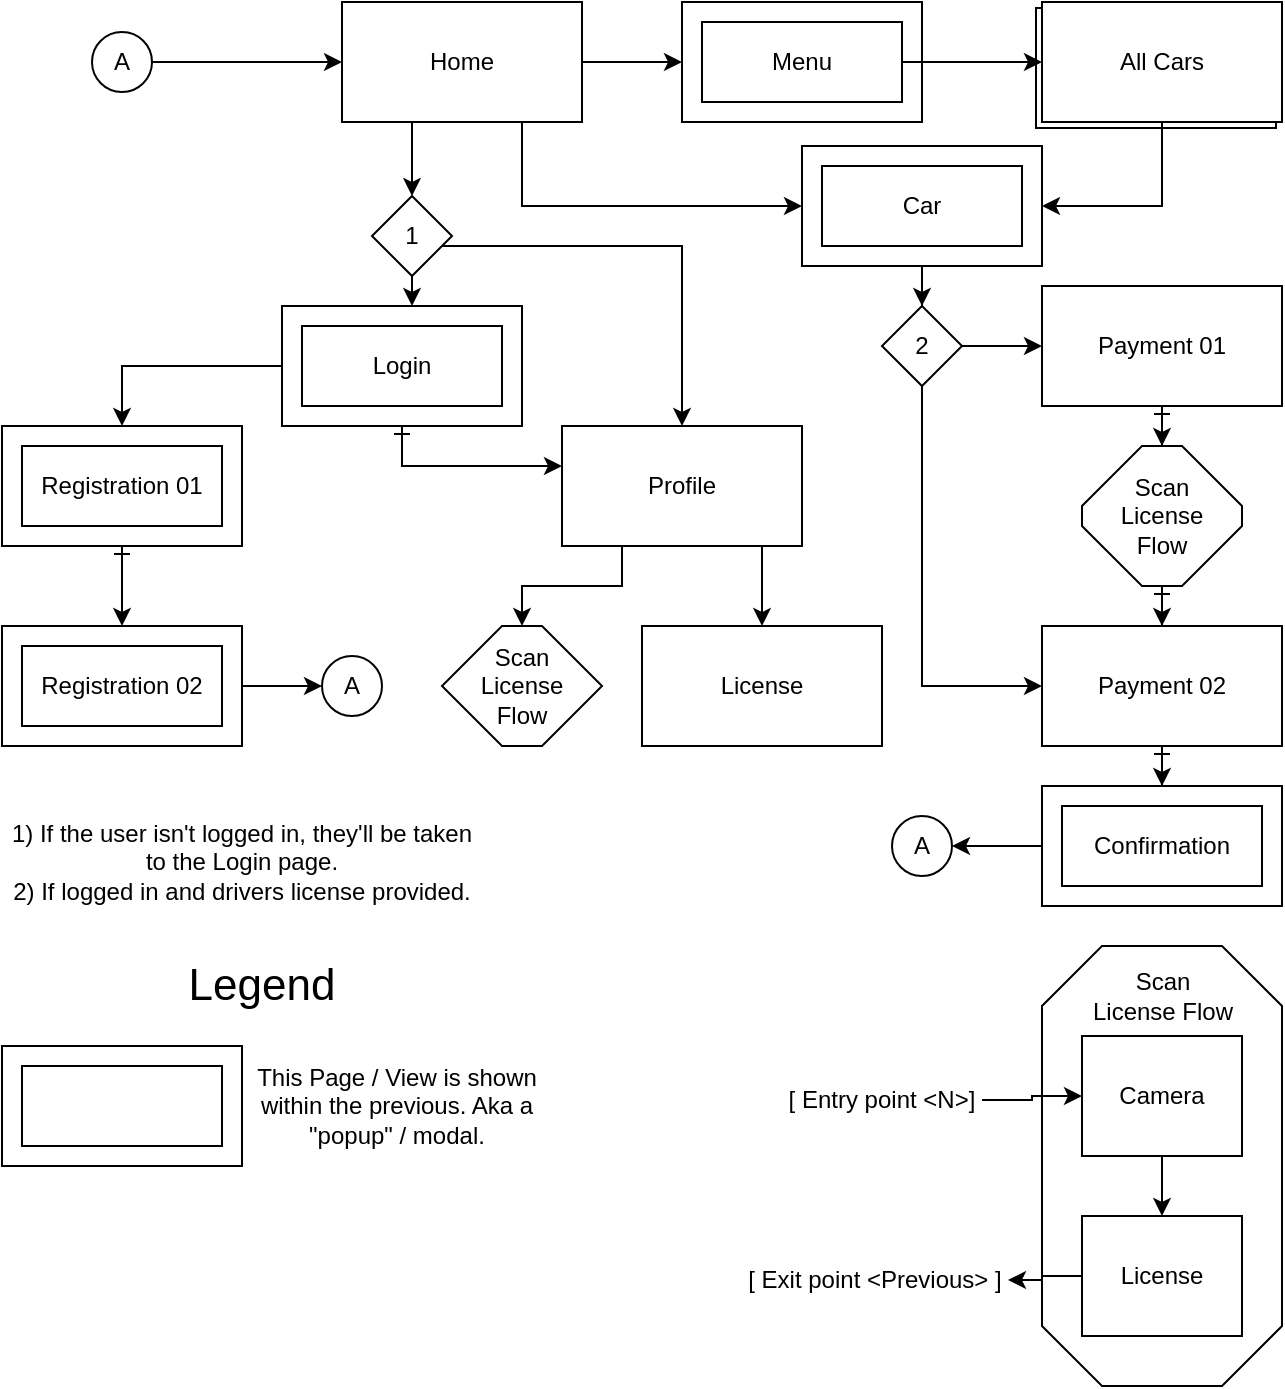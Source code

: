 <mxfile version="21.8.1" type="device">
  <diagram name="Side-1" id="9zV4TEWNxLsRhH_TJFxu">
    <mxGraphModel dx="2012" dy="653" grid="1" gridSize="10" guides="1" tooltips="1" connect="1" arrows="1" fold="1" page="1" pageScale="1" pageWidth="827" pageHeight="1169" math="0" shadow="0">
      <root>
        <mxCell id="0" />
        <mxCell id="1" parent="0" />
        <mxCell id="CM-ucKZ6M1BcmzQsLJ6T-2" style="edgeStyle=orthogonalEdgeStyle;rounded=0;orthogonalLoop=1;jettySize=auto;html=1;entryX=0.5;entryY=0;entryDx=0;entryDy=0;" parent="1" source="CM-ucKZ6M1BcmzQsLJ6T-1" target="CM-ucKZ6M1BcmzQsLJ6T-3" edge="1">
          <mxGeometry relative="1" as="geometry">
            <mxPoint x="140" y="320" as="targetPoint" />
            <Array as="points">
              <mxPoint x="145" y="160" />
              <mxPoint x="145" y="160" />
            </Array>
          </mxGeometry>
        </mxCell>
        <mxCell id="CM-ucKZ6M1BcmzQsLJ6T-20" style="edgeStyle=orthogonalEdgeStyle;rounded=0;orthogonalLoop=1;jettySize=auto;html=1;entryX=0;entryY=0.5;entryDx=0;entryDy=0;" parent="1" source="CM-ucKZ6M1BcmzQsLJ6T-1" target="CM-ucKZ6M1BcmzQsLJ6T-58" edge="1">
          <mxGeometry relative="1" as="geometry" />
        </mxCell>
        <mxCell id="CM-ucKZ6M1BcmzQsLJ6T-23" style="edgeStyle=orthogonalEdgeStyle;rounded=0;orthogonalLoop=1;jettySize=auto;html=1;" parent="1" source="CM-ucKZ6M1BcmzQsLJ6T-1" target="CM-ucKZ6M1BcmzQsLJ6T-22" edge="1">
          <mxGeometry relative="1" as="geometry">
            <Array as="points">
              <mxPoint x="200" y="190" />
            </Array>
          </mxGeometry>
        </mxCell>
        <mxCell id="CM-ucKZ6M1BcmzQsLJ6T-1" value="Home" style="rounded=0;whiteSpace=wrap;html=1;" parent="1" vertex="1">
          <mxGeometry x="110" y="88" width="120" height="60" as="geometry" />
        </mxCell>
        <mxCell id="CM-ucKZ6M1BcmzQsLJ6T-11" style="edgeStyle=orthogonalEdgeStyle;rounded=0;orthogonalLoop=1;jettySize=auto;html=1;" parent="1" source="CM-ucKZ6M1BcmzQsLJ6T-3" target="CM-ucKZ6M1BcmzQsLJ6T-10" edge="1">
          <mxGeometry relative="1" as="geometry">
            <Array as="points">
              <mxPoint x="280" y="210" />
            </Array>
          </mxGeometry>
        </mxCell>
        <mxCell id="CM-ucKZ6M1BcmzQsLJ6T-15" style="edgeStyle=orthogonalEdgeStyle;rounded=0;orthogonalLoop=1;jettySize=auto;html=1;" parent="1" source="CM-ucKZ6M1BcmzQsLJ6T-3" target="CM-ucKZ6M1BcmzQsLJ6T-14" edge="1">
          <mxGeometry relative="1" as="geometry">
            <Array as="points">
              <mxPoint x="140" y="195" />
            </Array>
          </mxGeometry>
        </mxCell>
        <mxCell id="CM-ucKZ6M1BcmzQsLJ6T-3" value="1" style="rhombus;whiteSpace=wrap;html=1;" parent="1" vertex="1">
          <mxGeometry x="125" y="185" width="40" height="40" as="geometry" />
        </mxCell>
        <mxCell id="CM-ucKZ6M1BcmzQsLJ6T-7" style="edgeStyle=orthogonalEdgeStyle;rounded=0;orthogonalLoop=1;jettySize=auto;html=1;startArrow=ERone;startFill=0;" parent="1" source="CM-ucKZ6M1BcmzQsLJ6T-4" target="CM-ucKZ6M1BcmzQsLJ6T-6" edge="1">
          <mxGeometry relative="1" as="geometry" />
        </mxCell>
        <mxCell id="CM-ucKZ6M1BcmzQsLJ6T-4" value="Registration 01" style="rounded=0;whiteSpace=wrap;html=1;" parent="1" vertex="1">
          <mxGeometry x="-60" y="300" width="120" height="60" as="geometry" />
        </mxCell>
        <mxCell id="L1UlGoUOrRTjfS1j5b0A-2" style="edgeStyle=orthogonalEdgeStyle;rounded=0;orthogonalLoop=1;jettySize=auto;html=1;" edge="1" parent="1" source="CM-ucKZ6M1BcmzQsLJ6T-6" target="L1UlGoUOrRTjfS1j5b0A-1">
          <mxGeometry relative="1" as="geometry" />
        </mxCell>
        <mxCell id="CM-ucKZ6M1BcmzQsLJ6T-6" value="Registration 02" style="rounded=0;whiteSpace=wrap;html=1;" parent="1" vertex="1">
          <mxGeometry x="-60" y="400" width="120" height="60" as="geometry" />
        </mxCell>
        <mxCell id="CM-ucKZ6M1BcmzQsLJ6T-8" value="1) If the user isn&#39;t logged in, they&#39;ll be taken to the Login page.&lt;br&gt;2) If logged in and drivers license provided." style="text;html=1;strokeColor=none;fillColor=none;align=center;verticalAlign=middle;whiteSpace=wrap;rounded=0;" parent="1" vertex="1">
          <mxGeometry x="-60" y="490" width="240" height="55" as="geometry" />
        </mxCell>
        <mxCell id="CM-ucKZ6M1BcmzQsLJ6T-13" style="edgeStyle=orthogonalEdgeStyle;rounded=0;orthogonalLoop=1;jettySize=auto;html=1;" parent="1" source="CM-ucKZ6M1BcmzQsLJ6T-10" target="CM-ucKZ6M1BcmzQsLJ6T-12" edge="1">
          <mxGeometry relative="1" as="geometry">
            <Array as="points">
              <mxPoint x="320" y="370" />
              <mxPoint x="320" y="370" />
            </Array>
          </mxGeometry>
        </mxCell>
        <mxCell id="CM-ucKZ6M1BcmzQsLJ6T-55" style="edgeStyle=orthogonalEdgeStyle;rounded=0;orthogonalLoop=1;jettySize=auto;html=1;entryX=0.5;entryY=0;entryDx=0;entryDy=0;entryPerimeter=0;" parent="1" source="CM-ucKZ6M1BcmzQsLJ6T-10" target="CM-ucKZ6M1BcmzQsLJ6T-52" edge="1">
          <mxGeometry relative="1" as="geometry">
            <Array as="points">
              <mxPoint x="250" y="380" />
              <mxPoint x="200" y="380" />
            </Array>
          </mxGeometry>
        </mxCell>
        <mxCell id="CM-ucKZ6M1BcmzQsLJ6T-10" value="Profile" style="rounded=0;whiteSpace=wrap;html=1;" parent="1" vertex="1">
          <mxGeometry x="220" y="300" width="120" height="60" as="geometry" />
        </mxCell>
        <mxCell id="CM-ucKZ6M1BcmzQsLJ6T-12" value="License" style="rounded=0;whiteSpace=wrap;html=1;" parent="1" vertex="1">
          <mxGeometry x="260" y="400" width="120" height="60" as="geometry" />
        </mxCell>
        <mxCell id="CM-ucKZ6M1BcmzQsLJ6T-16" style="edgeStyle=orthogonalEdgeStyle;rounded=0;orthogonalLoop=1;jettySize=auto;html=1;entryX=0.5;entryY=0;entryDx=0;entryDy=0;" parent="1" source="CM-ucKZ6M1BcmzQsLJ6T-14" target="CM-ucKZ6M1BcmzQsLJ6T-4" edge="1">
          <mxGeometry relative="1" as="geometry">
            <Array as="points">
              <mxPoint y="270" />
            </Array>
          </mxGeometry>
        </mxCell>
        <mxCell id="CM-ucKZ6M1BcmzQsLJ6T-17" style="edgeStyle=orthogonalEdgeStyle;rounded=0;orthogonalLoop=1;jettySize=auto;html=1;startArrow=ERone;startFill=0;" parent="1" source="CM-ucKZ6M1BcmzQsLJ6T-14" target="CM-ucKZ6M1BcmzQsLJ6T-10" edge="1">
          <mxGeometry relative="1" as="geometry">
            <Array as="points">
              <mxPoint x="140" y="320" />
            </Array>
          </mxGeometry>
        </mxCell>
        <mxCell id="CM-ucKZ6M1BcmzQsLJ6T-14" value="Login" style="rounded=0;whiteSpace=wrap;html=1;" parent="1" vertex="1">
          <mxGeometry x="80" y="240" width="120" height="60" as="geometry" />
        </mxCell>
        <mxCell id="CM-ucKZ6M1BcmzQsLJ6T-19" value="All Cars" style="rounded=0;whiteSpace=wrap;html=1;" parent="1" vertex="1">
          <mxGeometry x="457" y="91" width="120" height="60" as="geometry" />
        </mxCell>
        <mxCell id="CM-ucKZ6M1BcmzQsLJ6T-25" style="edgeStyle=orthogonalEdgeStyle;rounded=0;orthogonalLoop=1;jettySize=auto;html=1;" parent="1" source="CM-ucKZ6M1BcmzQsLJ6T-21" target="CM-ucKZ6M1BcmzQsLJ6T-22" edge="1">
          <mxGeometry relative="1" as="geometry">
            <Array as="points">
              <mxPoint x="520" y="190" />
            </Array>
          </mxGeometry>
        </mxCell>
        <mxCell id="CM-ucKZ6M1BcmzQsLJ6T-21" value="All Cars" style="rounded=0;whiteSpace=wrap;html=1;" parent="1" vertex="1">
          <mxGeometry x="460" y="88" width="120" height="60" as="geometry" />
        </mxCell>
        <mxCell id="CM-ucKZ6M1BcmzQsLJ6T-26" style="edgeStyle=orthogonalEdgeStyle;rounded=0;orthogonalLoop=1;jettySize=auto;html=1;entryX=0.5;entryY=0;entryDx=0;entryDy=0;" parent="1" source="CM-ucKZ6M1BcmzQsLJ6T-22" target="CM-ucKZ6M1BcmzQsLJ6T-27" edge="1">
          <mxGeometry relative="1" as="geometry">
            <mxPoint x="400" y="260" as="targetPoint" />
          </mxGeometry>
        </mxCell>
        <mxCell id="CM-ucKZ6M1BcmzQsLJ6T-22" value="Car" style="rounded=0;whiteSpace=wrap;html=1;" parent="1" vertex="1">
          <mxGeometry x="340" y="160" width="120" height="60" as="geometry" />
        </mxCell>
        <mxCell id="CM-ucKZ6M1BcmzQsLJ6T-28" style="edgeStyle=orthogonalEdgeStyle;rounded=0;orthogonalLoop=1;jettySize=auto;html=1;" parent="1" source="CM-ucKZ6M1BcmzQsLJ6T-27" target="CM-ucKZ6M1BcmzQsLJ6T-29" edge="1">
          <mxGeometry relative="1" as="geometry">
            <mxPoint x="470" y="260" as="targetPoint" />
          </mxGeometry>
        </mxCell>
        <mxCell id="CM-ucKZ6M1BcmzQsLJ6T-31" style="edgeStyle=orthogonalEdgeStyle;rounded=0;orthogonalLoop=1;jettySize=auto;html=1;" parent="1" source="CM-ucKZ6M1BcmzQsLJ6T-27" target="CM-ucKZ6M1BcmzQsLJ6T-30" edge="1">
          <mxGeometry relative="1" as="geometry">
            <Array as="points">
              <mxPoint x="400" y="430" />
            </Array>
          </mxGeometry>
        </mxCell>
        <mxCell id="CM-ucKZ6M1BcmzQsLJ6T-27" value="2" style="rhombus;whiteSpace=wrap;html=1;" parent="1" vertex="1">
          <mxGeometry x="380" y="240" width="40" height="40" as="geometry" />
        </mxCell>
        <mxCell id="CM-ucKZ6M1BcmzQsLJ6T-32" style="edgeStyle=orthogonalEdgeStyle;rounded=0;orthogonalLoop=1;jettySize=auto;html=1;startArrow=ERone;startFill=0;" parent="1" source="CM-ucKZ6M1BcmzQsLJ6T-50" target="CM-ucKZ6M1BcmzQsLJ6T-30" edge="1">
          <mxGeometry relative="1" as="geometry" />
        </mxCell>
        <mxCell id="CM-ucKZ6M1BcmzQsLJ6T-29" value="Payment 01" style="rounded=0;whiteSpace=wrap;html=1;" parent="1" vertex="1">
          <mxGeometry x="460" y="230" width="120" height="60" as="geometry" />
        </mxCell>
        <mxCell id="CM-ucKZ6M1BcmzQsLJ6T-35" value="" style="edgeStyle=orthogonalEdgeStyle;rounded=0;orthogonalLoop=1;jettySize=auto;html=1;startArrow=ERone;startFill=0;" parent="1" source="CM-ucKZ6M1BcmzQsLJ6T-30" target="CM-ucKZ6M1BcmzQsLJ6T-34" edge="1">
          <mxGeometry relative="1" as="geometry" />
        </mxCell>
        <mxCell id="CM-ucKZ6M1BcmzQsLJ6T-30" value="Payment 02" style="rounded=0;whiteSpace=wrap;html=1;" parent="1" vertex="1">
          <mxGeometry x="460" y="400" width="120" height="60" as="geometry" />
        </mxCell>
        <mxCell id="CM-ucKZ6M1BcmzQsLJ6T-40" style="edgeStyle=orthogonalEdgeStyle;rounded=0;orthogonalLoop=1;jettySize=auto;html=1;entryX=1;entryY=0.5;entryDx=0;entryDy=0;" parent="1" source="CM-ucKZ6M1BcmzQsLJ6T-34" target="CM-ucKZ6M1BcmzQsLJ6T-39" edge="1">
          <mxGeometry relative="1" as="geometry" />
        </mxCell>
        <mxCell id="CM-ucKZ6M1BcmzQsLJ6T-34" value="Confirmation" style="whiteSpace=wrap;html=1;rounded=0;" parent="1" vertex="1">
          <mxGeometry x="460" y="480" width="120" height="60" as="geometry" />
        </mxCell>
        <mxCell id="CM-ucKZ6M1BcmzQsLJ6T-38" style="edgeStyle=orthogonalEdgeStyle;rounded=0;orthogonalLoop=1;jettySize=auto;html=1;" parent="1" source="CM-ucKZ6M1BcmzQsLJ6T-37" target="CM-ucKZ6M1BcmzQsLJ6T-1" edge="1">
          <mxGeometry relative="1" as="geometry" />
        </mxCell>
        <mxCell id="CM-ucKZ6M1BcmzQsLJ6T-37" value="A" style="ellipse;whiteSpace=wrap;html=1;aspect=fixed;" parent="1" vertex="1">
          <mxGeometry x="-15" y="103" width="30" height="30" as="geometry" />
        </mxCell>
        <mxCell id="CM-ucKZ6M1BcmzQsLJ6T-39" value="A" style="ellipse;whiteSpace=wrap;html=1;aspect=fixed;" parent="1" vertex="1">
          <mxGeometry x="385" y="495" width="30" height="30" as="geometry" />
        </mxCell>
        <mxCell id="CM-ucKZ6M1BcmzQsLJ6T-41" value="" style="whiteSpace=wrap;html=1;shape=mxgraph.basic.octagon2;align=center;verticalAlign=middle;dx=15;" parent="1" vertex="1">
          <mxGeometry x="460" y="560" width="120" height="220" as="geometry" />
        </mxCell>
        <mxCell id="CM-ucKZ6M1BcmzQsLJ6T-57" style="edgeStyle=orthogonalEdgeStyle;rounded=0;orthogonalLoop=1;jettySize=auto;html=1;" parent="1" source="CM-ucKZ6M1BcmzQsLJ6T-44" target="CM-ucKZ6M1BcmzQsLJ6T-46" edge="1">
          <mxGeometry relative="1" as="geometry" />
        </mxCell>
        <mxCell id="CM-ucKZ6M1BcmzQsLJ6T-44" value="[ Entry point &amp;lt;N&amp;gt;]" style="text;html=1;strokeColor=none;fillColor=none;align=center;verticalAlign=middle;whiteSpace=wrap;rounded=0;" parent="1" vertex="1">
          <mxGeometry x="330" y="622" width="100" height="30" as="geometry" />
        </mxCell>
        <mxCell id="CM-ucKZ6M1BcmzQsLJ6T-45" value="Scan &lt;br&gt;License Flow" style="text;html=1;strokeColor=none;fillColor=none;align=center;verticalAlign=middle;whiteSpace=wrap;rounded=0;" parent="1" vertex="1">
          <mxGeometry x="472.5" y="570" width="95" height="30" as="geometry" />
        </mxCell>
        <mxCell id="CM-ucKZ6M1BcmzQsLJ6T-48" value="" style="edgeStyle=orthogonalEdgeStyle;rounded=0;orthogonalLoop=1;jettySize=auto;html=1;" parent="1" source="CM-ucKZ6M1BcmzQsLJ6T-46" target="CM-ucKZ6M1BcmzQsLJ6T-47" edge="1">
          <mxGeometry relative="1" as="geometry" />
        </mxCell>
        <mxCell id="CM-ucKZ6M1BcmzQsLJ6T-46" value="Camera" style="rounded=0;whiteSpace=wrap;html=1;" parent="1" vertex="1">
          <mxGeometry x="480" y="605" width="80" height="60" as="geometry" />
        </mxCell>
        <mxCell id="CM-ucKZ6M1BcmzQsLJ6T-56" style="edgeStyle=orthogonalEdgeStyle;rounded=0;orthogonalLoop=1;jettySize=auto;html=1;" parent="1" source="CM-ucKZ6M1BcmzQsLJ6T-47" target="CM-ucKZ6M1BcmzQsLJ6T-49" edge="1">
          <mxGeometry relative="1" as="geometry" />
        </mxCell>
        <mxCell id="CM-ucKZ6M1BcmzQsLJ6T-47" value="License" style="rounded=0;whiteSpace=wrap;html=1;" parent="1" vertex="1">
          <mxGeometry x="480" y="695" width="80" height="60" as="geometry" />
        </mxCell>
        <mxCell id="CM-ucKZ6M1BcmzQsLJ6T-49" value="[ Exit point &amp;lt;Previous&amp;gt; ]" style="text;html=1;strokeColor=none;fillColor=none;align=center;verticalAlign=middle;whiteSpace=wrap;rounded=0;" parent="1" vertex="1">
          <mxGeometry x="310" y="712" width="133" height="30" as="geometry" />
        </mxCell>
        <mxCell id="CM-ucKZ6M1BcmzQsLJ6T-51" value="" style="edgeStyle=orthogonalEdgeStyle;rounded=0;orthogonalLoop=1;jettySize=auto;html=1;startArrow=ERone;startFill=0;" parent="1" source="CM-ucKZ6M1BcmzQsLJ6T-29" target="CM-ucKZ6M1BcmzQsLJ6T-50" edge="1">
          <mxGeometry relative="1" as="geometry">
            <mxPoint x="520" y="290" as="sourcePoint" />
            <mxPoint x="520" y="400" as="targetPoint" />
          </mxGeometry>
        </mxCell>
        <mxCell id="CM-ucKZ6M1BcmzQsLJ6T-50" value="Scan &lt;br&gt;License&lt;br&gt;Flow" style="whiteSpace=wrap;html=1;shape=mxgraph.basic.octagon2;align=center;verticalAlign=middle;dx=15;" parent="1" vertex="1">
          <mxGeometry x="480" y="310" width="80" height="70" as="geometry" />
        </mxCell>
        <mxCell id="CM-ucKZ6M1BcmzQsLJ6T-52" value="Scan &lt;br&gt;License&lt;br&gt;Flow" style="whiteSpace=wrap;html=1;shape=mxgraph.basic.octagon2;align=center;verticalAlign=middle;dx=15;" parent="1" vertex="1">
          <mxGeometry x="160" y="400" width="80" height="60" as="geometry" />
        </mxCell>
        <mxCell id="CM-ucKZ6M1BcmzQsLJ6T-58" value="Menu" style="rounded=0;whiteSpace=wrap;html=1;" parent="1" vertex="1">
          <mxGeometry x="280" y="88" width="120" height="60" as="geometry" />
        </mxCell>
        <mxCell id="CM-ucKZ6M1BcmzQsLJ6T-59" value="" style="rounded=0;whiteSpace=wrap;html=1;fillColor=none;" parent="1" vertex="1">
          <mxGeometry x="90" y="250" width="100" height="40" as="geometry" />
        </mxCell>
        <mxCell id="CM-ucKZ6M1BcmzQsLJ6T-60" value="" style="rounded=0;whiteSpace=wrap;html=1;" parent="1" vertex="1">
          <mxGeometry x="-60" y="610" width="120" height="60" as="geometry" />
        </mxCell>
        <mxCell id="CM-ucKZ6M1BcmzQsLJ6T-61" value="" style="rounded=0;whiteSpace=wrap;html=1;fillColor=none;" parent="1" vertex="1">
          <mxGeometry x="-50" y="620" width="100" height="40" as="geometry" />
        </mxCell>
        <mxCell id="CM-ucKZ6M1BcmzQsLJ6T-62" value="" style="rounded=0;whiteSpace=wrap;html=1;fillColor=none;" parent="1" vertex="1">
          <mxGeometry x="-50" y="310" width="100" height="40" as="geometry" />
        </mxCell>
        <mxCell id="CM-ucKZ6M1BcmzQsLJ6T-63" value="" style="rounded=0;whiteSpace=wrap;html=1;fillColor=none;" parent="1" vertex="1">
          <mxGeometry x="-50" y="410" width="100" height="40" as="geometry" />
        </mxCell>
        <mxCell id="CM-ucKZ6M1BcmzQsLJ6T-64" value="&lt;font style=&quot;font-size: 22px;&quot;&gt;Legend&lt;/font&gt;" style="text;html=1;strokeColor=none;fillColor=none;align=center;verticalAlign=middle;whiteSpace=wrap;rounded=0;" parent="1" vertex="1">
          <mxGeometry x="15" y="560" width="110" height="40" as="geometry" />
        </mxCell>
        <mxCell id="CM-ucKZ6M1BcmzQsLJ6T-65" value="This Page / View is shown within the previous. Aka a &quot;popup&quot; / modal." style="text;html=1;strokeColor=none;fillColor=none;align=center;verticalAlign=middle;whiteSpace=wrap;rounded=0;" parent="1" vertex="1">
          <mxGeometry x="65" y="610" width="145" height="60" as="geometry" />
        </mxCell>
        <mxCell id="CM-ucKZ6M1BcmzQsLJ6T-66" value="" style="rounded=0;whiteSpace=wrap;html=1;fillColor=none;" parent="1" vertex="1">
          <mxGeometry x="350" y="170" width="100" height="40" as="geometry" />
        </mxCell>
        <mxCell id="CM-ucKZ6M1BcmzQsLJ6T-69" style="edgeStyle=orthogonalEdgeStyle;rounded=0;orthogonalLoop=1;jettySize=auto;html=1;" parent="1" source="CM-ucKZ6M1BcmzQsLJ6T-67" target="CM-ucKZ6M1BcmzQsLJ6T-21" edge="1">
          <mxGeometry relative="1" as="geometry" />
        </mxCell>
        <mxCell id="CM-ucKZ6M1BcmzQsLJ6T-67" value="" style="rounded=0;whiteSpace=wrap;html=1;fillColor=none;" parent="1" vertex="1">
          <mxGeometry x="290" y="98" width="100" height="40" as="geometry" />
        </mxCell>
        <mxCell id="CM-ucKZ6M1BcmzQsLJ6T-68" value="" style="rounded=0;whiteSpace=wrap;html=1;fillColor=none;" parent="1" vertex="1">
          <mxGeometry x="470" y="490" width="100" height="40" as="geometry" />
        </mxCell>
        <mxCell id="L1UlGoUOrRTjfS1j5b0A-1" value="A" style="ellipse;whiteSpace=wrap;html=1;aspect=fixed;" vertex="1" parent="1">
          <mxGeometry x="100" y="415" width="30" height="30" as="geometry" />
        </mxCell>
      </root>
    </mxGraphModel>
  </diagram>
</mxfile>

